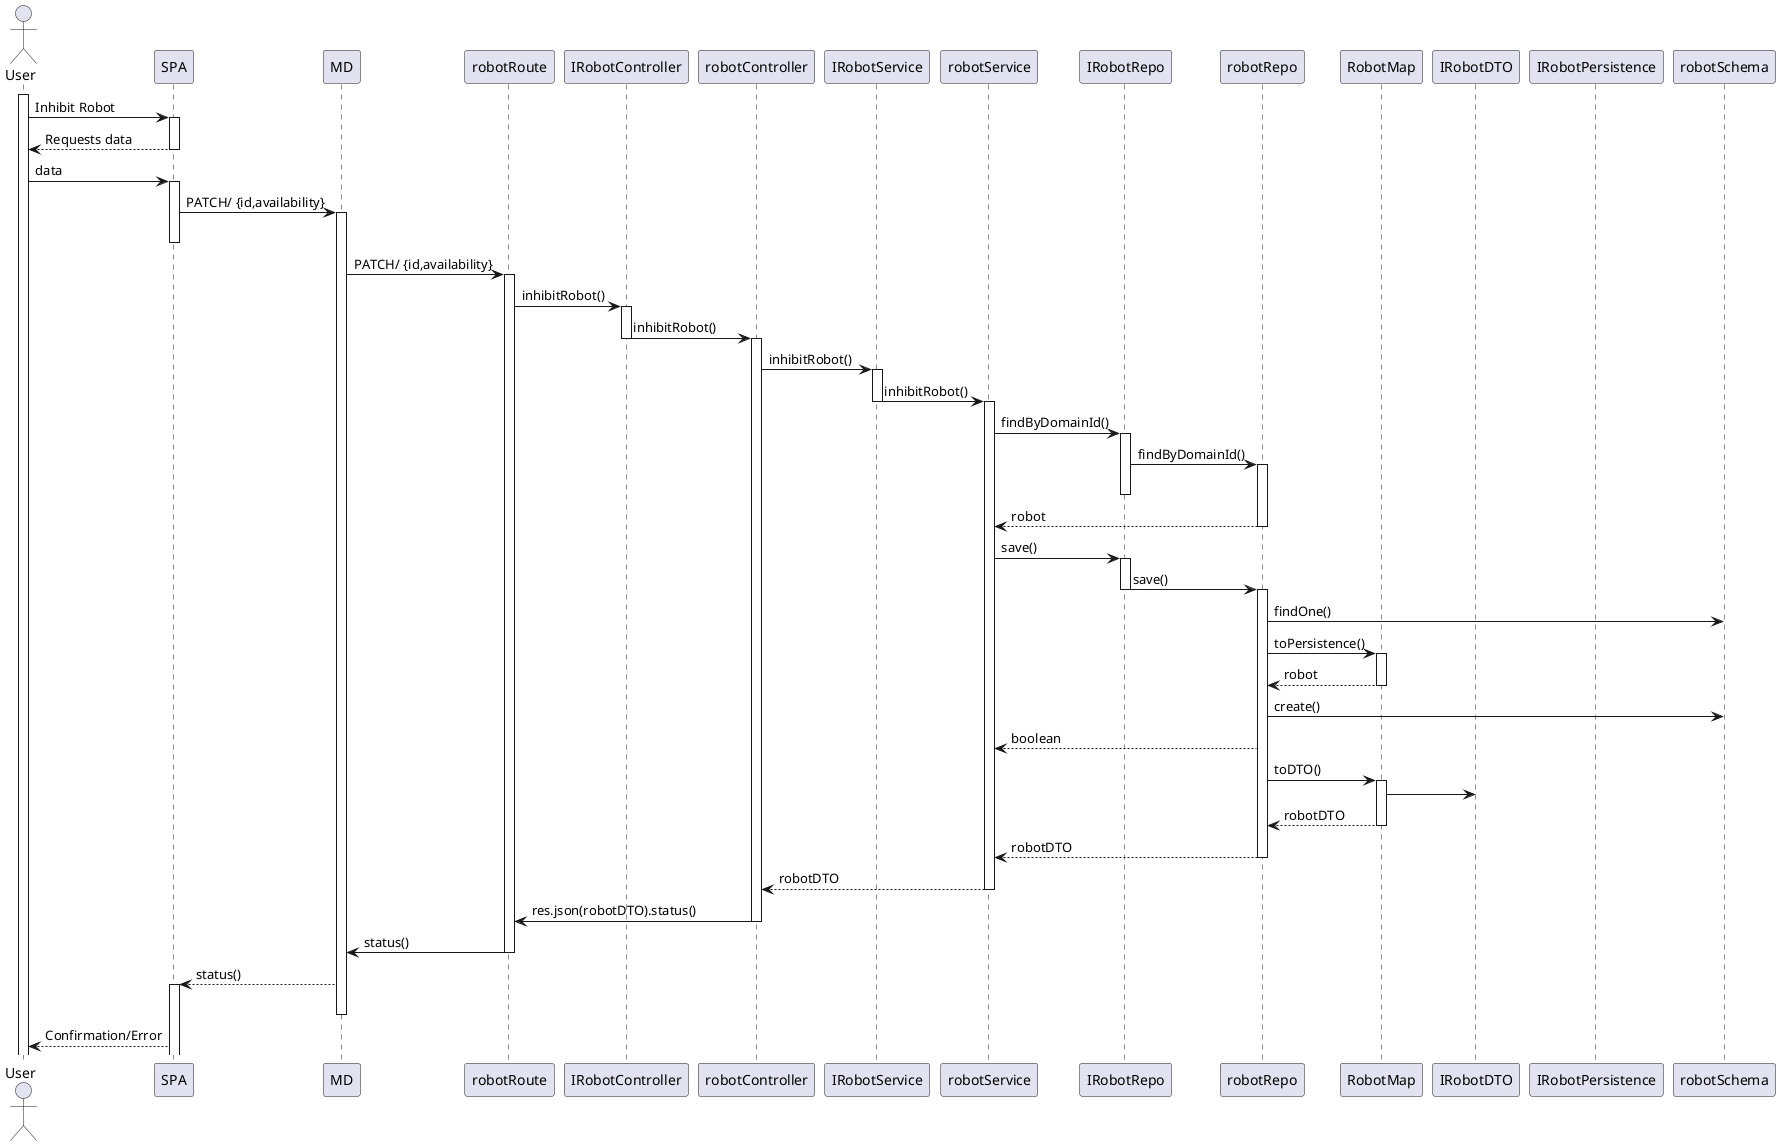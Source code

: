 @startuml
'https://plantuml.com/sequence-diagram

actor User
participant SPA
participant MD
participant robotRoute
participant IRobotController
participant robotController
participant IRobotService
participant robotService
participant IRobotRepo
participant robotRepo
participant RobotMap
participant IRobotDTO
participant IRobotPersistence
participant robotSchema

activate User
User -> SPA: Inhibit Robot
activate SPA
SPA --> User : Requests data
deactivate SPA
User ->SPA : data
activate SPA
SPA-> MD: PATCH/ {id,availability}
activate MD
deactivate SPA
MD -> robotRoute : PATCH/ {id,availability}
activate robotRoute
robotRoute -> IRobotController : inhibitRobot()
activate IRobotController
IRobotController -> robotController : inhibitRobot()
deactivate IRobotController
activate robotController
robotController -> IRobotService : inhibitRobot()
activate IRobotService
IRobotService -> robotService : inhibitRobot()
deactivate IRobotService
activate robotService
robotService -> IRobotRepo : findByDomainId()
activate IRobotRepo
IRobotRepo -> robotRepo : findByDomainId()
activate robotRepo
deactivate IRobotRepo
robotRepo --> robotService : robot
deactivate robotRepo
robotService -> IRobotRepo : save()
activate IRobotRepo
IRobotRepo -> robotRepo : save()
deactivate IRobotRepo
activate robotRepo
robotRepo -> robotSchema : findOne()
robotRepo -> RobotMap : toPersistence()
activate RobotMap
RobotMap --> robotRepo : robot
deactivate RobotMap
robotRepo -> robotSchema : create()
robotRepo --> robotService : boolean
robotRepo -> RobotMap : toDTO()
activate RobotMap
RobotMap -> IRobotDTO
RobotMap --> robotRepo : robotDTO
deactivate RobotMap
robotRepo --> robotService : robotDTO
deactivate robotRepo
robotService --> robotController : robotDTO
deactivate robotService
robotController -> robotRoute : res.json(robotDTO).status()
deactivate robotController
robotRoute -> MD: status()
deactivate robotRoute
MD--> SPA: status()
activate SPA
deactivate MD
SPA--> User: Confirmation/Error








@enduml